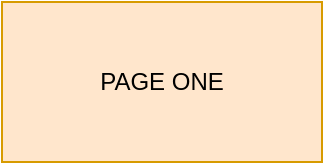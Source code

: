 <mxfile version="18.0.6" type="device" pages="3"><diagram id="Op3iUm0_z8UOOsIU2UNI" name="ONE"><mxGraphModel dx="1368" dy="878" grid="1" gridSize="10" guides="1" tooltips="1" connect="1" arrows="1" fold="1" page="1" pageScale="1" pageWidth="850" pageHeight="1100" math="0" shadow="0"><root><mxCell id="0"/><mxCell id="1" parent="0"/><mxCell id="xaTQQI-FWe2Na05-uG7Y-1" value="PAGE ONE" style="rounded=0;whiteSpace=wrap;html=1;fillColor=#ffe6cc;strokeColor=#d79b00;" vertex="1" parent="1"><mxGeometry x="40" y="40" width="160" height="80" as="geometry"/></mxCell></root></mxGraphModel></diagram><diagram id="OkWy-HD_HwFtJIFMPE1K" name="TWO"><mxGraphModel dx="1368" dy="878" grid="1" gridSize="10" guides="1" tooltips="1" connect="1" arrows="1" fold="1" page="1" pageScale="1" pageWidth="850" pageHeight="1100" math="0" shadow="0"><root><mxCell id="0"/><mxCell id="1" parent="0"/><mxCell id="h0bCQnGn2CuAlWZzDwsp-1" value="PAGE TWO" style="rounded=0;whiteSpace=wrap;html=1;fillColor=#dae8fc;strokeColor=#6c8ebf;" vertex="1" parent="1"><mxGeometry x="40" y="40" width="280" height="160" as="geometry"/></mxCell></root></mxGraphModel></diagram><diagram id="18YWaAh8iOWqUU9YK2rg" name="THREE"><mxGraphModel dx="1368" dy="878" grid="1" gridSize="10" guides="1" tooltips="1" connect="1" arrows="1" fold="1" page="1" pageScale="1" pageWidth="850" pageHeight="1100" math="0" shadow="0"><root><mxCell id="0"/><mxCell id="1" parent="0"/><mxCell id="qIF6-1UrTrk5uJcqqaAl-1" value="PAGE THREE" style="rounded=0;whiteSpace=wrap;html=1;fillColor=#d5e8d4;strokeColor=#82b366;" vertex="1" parent="1"><mxGeometry x="40" y="40" width="160" height="320" as="geometry"/></mxCell></root></mxGraphModel></diagram></mxfile>